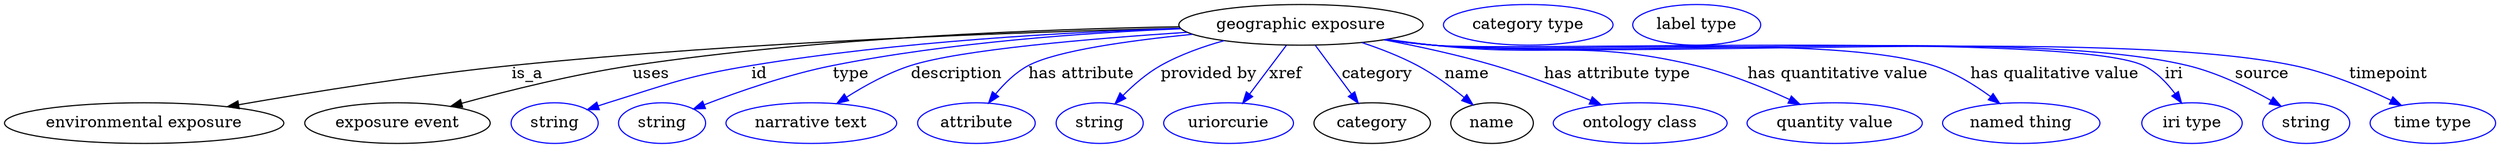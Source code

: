 digraph {
	graph [bb="0,0,2198.7,123"];
	node [label="\N"];
	"geographic exposure"	[height=0.5,
		label="geographic exposure",
		pos="1143.5,105",
		width=2.997];
	"environmental exposure"	[height=0.5,
		pos="123.49,18",
		width=3.4303];
	"geographic exposure" -> "environmental exposure"	[label=is_a,
		lp="464.49,61.5",
		pos="e,197.24,32.462 1037,101.97 900.71,98.598 657.53,90.003 450.49,69 367.34,60.565 273.05,45.562 207.16,34.184"];
	"exposure event"	[height=0.5,
		pos="346.49,18",
		width=2.2748];
	"geographic exposure" -> "exposure event"	[label=uses,
		lp="574.99,61.5",
		pos="e,394.03,32.69 1036.2,103.09 918.41,100.82 724.09,93.297 558.49,69 505.49,61.224 446.24,46.746 403.88,35.363"];
	id	[color=blue,
		height=0.5,
		label=string,
		pos="484.49,18",
		width=1.0652];
	"geographic exposure" -> id	[color=blue,
		label=id,
		lp="665.49,61.5",
		pos="e,513.87,29.712 1036.9,101.94 938.15,98.698 787.58,90.376 658.49,69 611.22,61.172 558.54,44.936 523.66,33.082",
		style=solid];
	type	[color=blue,
		height=0.5,
		label=string,
		pos="579.49,18",
		width=1.0652];
	"geographic exposure" -> type	[color=blue,
		label=type,
		lp="746.49,61.5",
		pos="e,607.32,30.508 1037.3,101.57 953.35,98.082 833.51,89.594 730.49,69 690.83,61.073 647.13,45.853 616.99,34.278",
		style=solid];
	description	[color=blue,
		height=0.5,
		label="narrative text",
		pos="711.49,18",
		width=2.0943];
	"geographic exposure" -> description	[color=blue,
		label=description,
		lp="838.99,61.5",
		pos="e,733.87,35.406 1042.6,98.441 957.37,92.887 842.4,83.132 798.49,69 778.62,62.606 758.29,51.245 742.29,40.967",
		style=solid];
	"has attribute"	[color=blue,
		height=0.5,
		label=attribute,
		pos="856.49,18",
		width=1.4443];
	"geographic exposure" -> "has attribute"	[color=blue,
		label="has attribute",
		lp="948.49,61.5",
		pos="e,866.95,35.748 1047.1,96.771 990.97,91.267 926.43,82.331 901.49,69 890.34,63.04 880.57,53.176 873.01,43.778",
		style=solid];
	"provided by"	[color=blue,
		height=0.5,
		label=string,
		pos="964.49,18",
		width=1.0652];
	"geographic exposure" -> "provided by"	[color=blue,
		label="provided by",
		lp="1061,61.5",
		pos="e,978.09,35.116 1075,91.072 1056,85.842 1035.8,78.681 1018.5,69 1006.2,62.11 994.43,51.856 985.06,42.424",
		style=solid];
	xref	[color=blue,
		height=0.5,
		label=uriorcurie,
		pos="1078.5,18",
		width=1.5887];
	"geographic exposure" -> xref	[color=blue,
		label=xref,
		lp="1130,61.5",
		pos="e,1091.2,35.597 1130.3,86.799 1120.9,74.426 1108,57.555 1097.4,43.738",
		style=solid];
	category	[height=0.5,
		pos="1205.5,18",
		width=1.4263];
	"geographic exposure" -> category	[color=blue,
		label=category,
		lp="1210,61.5",
		pos="e,1193.4,35.597 1156,86.799 1165.1,74.426 1177.4,57.555 1187.4,43.738",
		style=solid];
	name	[height=0.5,
		pos="1311.5,18",
		width=1.011];
	"geographic exposure" -> name	[color=blue,
		label=name,
		lp="1289.5,61.5",
		pos="e,1294.6,34.206 1196.7,89.282 1212.8,83.895 1230.3,77.098 1245.5,69 1260.1,61.203 1275,50.278 1286.9,40.628",
		style=solid];
	"has attribute type"	[color=blue,
		height=0.5,
		label="ontology class",
		pos="1442.5,18",
		width=2.1304];
	"geographic exposure" -> "has attribute type"	[color=blue,
		label="has attribute type",
		lp="1422.5,61.5",
		pos="e,1408,34.182 1216.5,91.731 1246.8,85.931 1282.1,78.236 1313.5,69 1342.4,60.494 1373.9,48.329 1398.6,38.128",
		style=solid];
	"has quantitative value"	[color=blue,
		height=0.5,
		label="quantity value",
		pos="1614.5,18",
		width=2.1484];
	"geographic exposure" -> "has quantitative value"	[color=blue,
		label="has quantitative value",
		lp="1617.5,61.5",
		pos="e,1583.8,34.596 1219.5,92.2 1233.2,90.302 1247.2,88.478 1260.5,87 1362.8,75.59 1391.3,92.67 1491.5,69 1520.2,62.224 1550.9,49.741 \
1574.5,38.944",
		style=solid];
	"has qualitative value"	[color=blue,
		height=0.5,
		label="named thing",
		pos="1779.5,18",
		width=1.9318];
	"geographic exposure" -> "has qualitative value"	[color=blue,
		label="has qualitative value",
		lp="1809,61.5",
		pos="e,1760.4,35.338 1218.3,91.962 1232.3,90.041 1246.8,88.271 1260.5,87 1358.2,77.936 1607.9,98.492 1701.5,69 1719.8,63.232 1738,51.989 \
1752.2,41.622",
		style=solid];
	iri	[color=blue,
		height=0.5,
		label="iri type",
		pos="1930.5,18",
		width=1.2277];
	"geographic exposure" -> iri	[color=blue,
		label=iri,
		lp="1914.5,61.5",
		pos="e,1921.2,35.755 1217.6,91.912 1231.8,89.97 1246.6,88.206 1260.5,87 1329.9,80.979 1824.6,98.977 1887.5,69 1898.8,63.592 1908.4,53.621 \
1915.5,43.998",
		style=solid];
	source	[color=blue,
		height=0.5,
		label=string,
		pos="2031.5,18",
		width=1.0652];
	"geographic exposure" -> source	[color=blue,
		label=source,
		lp="1992.5,61.5",
		pos="e,2009.6,32.794 1217.6,91.893 1231.8,89.953 1246.6,88.194 1260.5,87 1408,74.334 1782.5,103.58 1926.5,69 1952.9,62.662 1980.5,49.195 \
2000.8,37.833",
		style=solid];
	timepoint	[color=blue,
		height=0.5,
		label="time type",
		pos="2143.5,18",
		width=1.5346];
	"geographic exposure" -> timepoint	[color=blue,
		label=timepoint,
		lp="2104.5,61.5",
		pos="e,2115.6,33.76 1217.6,91.856 1231.8,89.919 1246.6,88.171 1260.5,87 1428.8,72.829 1855.1,103.37 2020.5,69 2050.6,62.748 2082.7,49.45 \
2106.5,38.138",
		style=solid];
	"named thing_category"	[color=blue,
		height=0.5,
		label="category type",
		pos="1344.5,105",
		width=2.0762];
	attribute_name	[color=blue,
		height=0.5,
		label="label type",
		pos="1493.5,105",
		width=1.5707];
}
